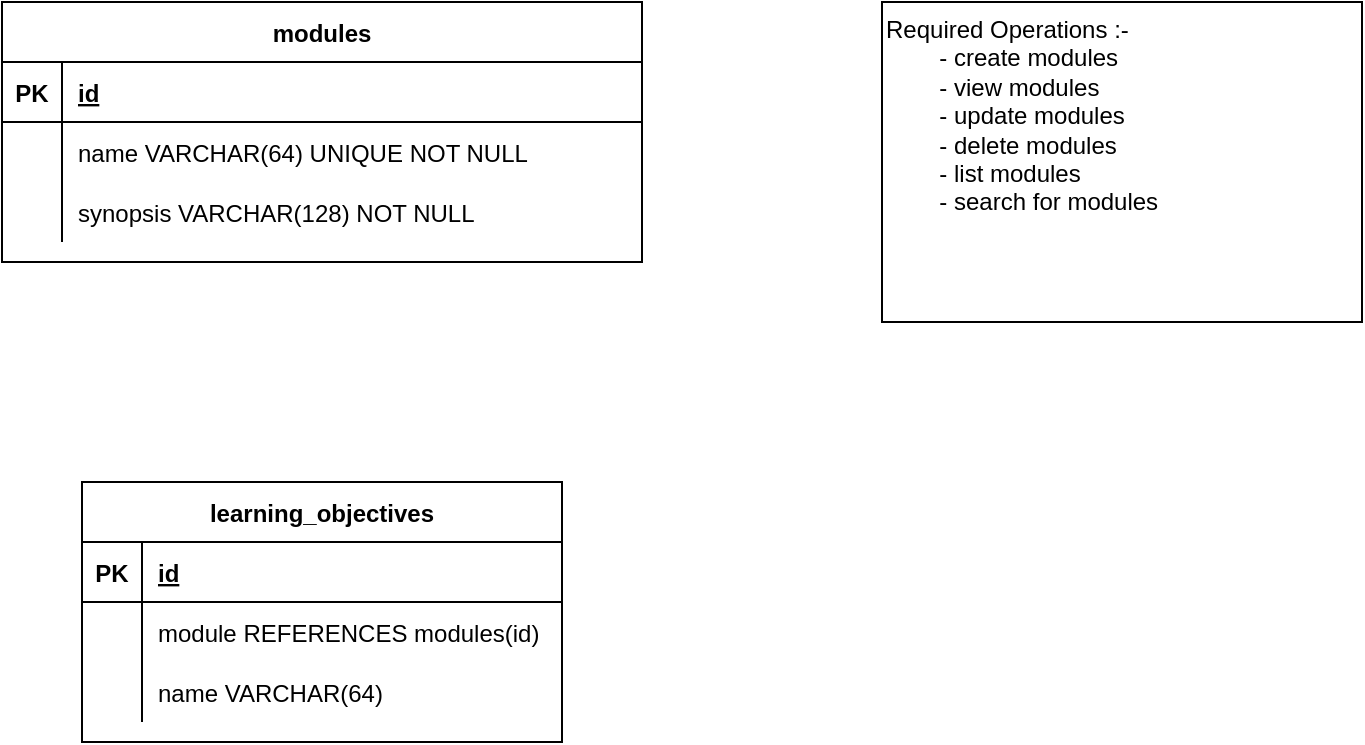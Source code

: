<mxfile version="16.4.0" type="device" pages="2"><diagram id="noi5Hc4cT6PI40213Q6K" name="Page-1"><mxGraphModel dx="836" dy="714" grid="1" gridSize="10" guides="1" tooltips="1" connect="1" arrows="1" fold="1" page="1" pageScale="1" pageWidth="850" pageHeight="1100" math="0" shadow="0"><root><mxCell id="0"/><mxCell id="1" parent="0"/><mxCell id="DAC8Xry6wtXN4lWNPhA7-1" value="modules" style="shape=table;startSize=30;container=1;collapsible=1;childLayout=tableLayout;fixedRows=1;rowLines=0;fontStyle=1;align=center;resizeLast=1;" parent="1" vertex="1"><mxGeometry x="40" y="80" width="320" height="130" as="geometry"/></mxCell><mxCell id="DAC8Xry6wtXN4lWNPhA7-2" value="" style="shape=tableRow;horizontal=0;startSize=0;swimlaneHead=0;swimlaneBody=0;fillColor=none;collapsible=0;dropTarget=0;points=[[0,0.5],[1,0.5]];portConstraint=eastwest;top=0;left=0;right=0;bottom=1;" parent="DAC8Xry6wtXN4lWNPhA7-1" vertex="1"><mxGeometry y="30" width="320" height="30" as="geometry"/></mxCell><mxCell id="DAC8Xry6wtXN4lWNPhA7-3" value="PK" style="shape=partialRectangle;connectable=0;fillColor=none;top=0;left=0;bottom=0;right=0;fontStyle=1;overflow=hidden;" parent="DAC8Xry6wtXN4lWNPhA7-2" vertex="1"><mxGeometry width="30" height="30" as="geometry"><mxRectangle width="30" height="30" as="alternateBounds"/></mxGeometry></mxCell><mxCell id="DAC8Xry6wtXN4lWNPhA7-4" value="id" style="shape=partialRectangle;connectable=0;fillColor=none;top=0;left=0;bottom=0;right=0;align=left;spacingLeft=6;fontStyle=5;overflow=hidden;" parent="DAC8Xry6wtXN4lWNPhA7-2" vertex="1"><mxGeometry x="30" width="290" height="30" as="geometry"><mxRectangle width="290" height="30" as="alternateBounds"/></mxGeometry></mxCell><mxCell id="DAC8Xry6wtXN4lWNPhA7-5" value="" style="shape=tableRow;horizontal=0;startSize=0;swimlaneHead=0;swimlaneBody=0;fillColor=none;collapsible=0;dropTarget=0;points=[[0,0.5],[1,0.5]];portConstraint=eastwest;top=0;left=0;right=0;bottom=0;" parent="DAC8Xry6wtXN4lWNPhA7-1" vertex="1"><mxGeometry y="60" width="320" height="30" as="geometry"/></mxCell><mxCell id="DAC8Xry6wtXN4lWNPhA7-6" value="" style="shape=partialRectangle;connectable=0;fillColor=none;top=0;left=0;bottom=0;right=0;editable=1;overflow=hidden;" parent="DAC8Xry6wtXN4lWNPhA7-5" vertex="1"><mxGeometry width="30" height="30" as="geometry"><mxRectangle width="30" height="30" as="alternateBounds"/></mxGeometry></mxCell><mxCell id="DAC8Xry6wtXN4lWNPhA7-7" value="name VARCHAR(64) UNIQUE NOT NULL" style="shape=partialRectangle;connectable=0;fillColor=none;top=0;left=0;bottom=0;right=0;align=left;spacingLeft=6;overflow=hidden;" parent="DAC8Xry6wtXN4lWNPhA7-5" vertex="1"><mxGeometry x="30" width="290" height="30" as="geometry"><mxRectangle width="290" height="30" as="alternateBounds"/></mxGeometry></mxCell><mxCell id="DAC8Xry6wtXN4lWNPhA7-8" value="" style="shape=tableRow;horizontal=0;startSize=0;swimlaneHead=0;swimlaneBody=0;fillColor=none;collapsible=0;dropTarget=0;points=[[0,0.5],[1,0.5]];portConstraint=eastwest;top=0;left=0;right=0;bottom=0;" parent="DAC8Xry6wtXN4lWNPhA7-1" vertex="1"><mxGeometry y="90" width="320" height="30" as="geometry"/></mxCell><mxCell id="DAC8Xry6wtXN4lWNPhA7-9" value="" style="shape=partialRectangle;connectable=0;fillColor=none;top=0;left=0;bottom=0;right=0;editable=1;overflow=hidden;" parent="DAC8Xry6wtXN4lWNPhA7-8" vertex="1"><mxGeometry width="30" height="30" as="geometry"><mxRectangle width="30" height="30" as="alternateBounds"/></mxGeometry></mxCell><mxCell id="DAC8Xry6wtXN4lWNPhA7-10" value="synopsis VARCHAR(128) NOT NULL" style="shape=partialRectangle;connectable=0;fillColor=none;top=0;left=0;bottom=0;right=0;align=left;spacingLeft=6;overflow=hidden;" parent="DAC8Xry6wtXN4lWNPhA7-8" vertex="1"><mxGeometry x="30" width="290" height="30" as="geometry"><mxRectangle width="290" height="30" as="alternateBounds"/></mxGeometry></mxCell><mxCell id="DAC8Xry6wtXN4lWNPhA7-17" value="learning_objectives" style="shape=table;startSize=30;container=1;collapsible=1;childLayout=tableLayout;fixedRows=1;rowLines=0;fontStyle=1;align=center;resizeLast=1;" parent="1" vertex="1"><mxGeometry x="80" y="320" width="240" height="130" as="geometry"/></mxCell><mxCell id="DAC8Xry6wtXN4lWNPhA7-18" value="" style="shape=tableRow;horizontal=0;startSize=0;swimlaneHead=0;swimlaneBody=0;fillColor=none;collapsible=0;dropTarget=0;points=[[0,0.5],[1,0.5]];portConstraint=eastwest;top=0;left=0;right=0;bottom=1;" parent="DAC8Xry6wtXN4lWNPhA7-17" vertex="1"><mxGeometry y="30" width="240" height="30" as="geometry"/></mxCell><mxCell id="DAC8Xry6wtXN4lWNPhA7-19" value="PK" style="shape=partialRectangle;connectable=0;fillColor=none;top=0;left=0;bottom=0;right=0;fontStyle=1;overflow=hidden;" parent="DAC8Xry6wtXN4lWNPhA7-18" vertex="1"><mxGeometry width="30" height="30" as="geometry"><mxRectangle width="30" height="30" as="alternateBounds"/></mxGeometry></mxCell><mxCell id="DAC8Xry6wtXN4lWNPhA7-20" value="id" style="shape=partialRectangle;connectable=0;fillColor=none;top=0;left=0;bottom=0;right=0;align=left;spacingLeft=6;fontStyle=5;overflow=hidden;" parent="DAC8Xry6wtXN4lWNPhA7-18" vertex="1"><mxGeometry x="30" width="210" height="30" as="geometry"><mxRectangle width="210" height="30" as="alternateBounds"/></mxGeometry></mxCell><mxCell id="DAC8Xry6wtXN4lWNPhA7-21" value="" style="shape=tableRow;horizontal=0;startSize=0;swimlaneHead=0;swimlaneBody=0;fillColor=none;collapsible=0;dropTarget=0;points=[[0,0.5],[1,0.5]];portConstraint=eastwest;top=0;left=0;right=0;bottom=0;" parent="DAC8Xry6wtXN4lWNPhA7-17" vertex="1"><mxGeometry y="60" width="240" height="30" as="geometry"/></mxCell><mxCell id="DAC8Xry6wtXN4lWNPhA7-22" value="" style="shape=partialRectangle;connectable=0;fillColor=none;top=0;left=0;bottom=0;right=0;editable=1;overflow=hidden;" parent="DAC8Xry6wtXN4lWNPhA7-21" vertex="1"><mxGeometry width="30" height="30" as="geometry"><mxRectangle width="30" height="30" as="alternateBounds"/></mxGeometry></mxCell><mxCell id="DAC8Xry6wtXN4lWNPhA7-23" value="module REFERENCES modules(id)" style="shape=partialRectangle;connectable=0;fillColor=none;top=0;left=0;bottom=0;right=0;align=left;spacingLeft=6;overflow=hidden;" parent="DAC8Xry6wtXN4lWNPhA7-21" vertex="1"><mxGeometry x="30" width="210" height="30" as="geometry"><mxRectangle width="210" height="30" as="alternateBounds"/></mxGeometry></mxCell><mxCell id="DAC8Xry6wtXN4lWNPhA7-24" value="" style="shape=tableRow;horizontal=0;startSize=0;swimlaneHead=0;swimlaneBody=0;fillColor=none;collapsible=0;dropTarget=0;points=[[0,0.5],[1,0.5]];portConstraint=eastwest;top=0;left=0;right=0;bottom=0;" parent="DAC8Xry6wtXN4lWNPhA7-17" vertex="1"><mxGeometry y="90" width="240" height="30" as="geometry"/></mxCell><mxCell id="DAC8Xry6wtXN4lWNPhA7-25" value="" style="shape=partialRectangle;connectable=0;fillColor=none;top=0;left=0;bottom=0;right=0;editable=1;overflow=hidden;" parent="DAC8Xry6wtXN4lWNPhA7-24" vertex="1"><mxGeometry width="30" height="30" as="geometry"><mxRectangle width="30" height="30" as="alternateBounds"/></mxGeometry></mxCell><mxCell id="DAC8Xry6wtXN4lWNPhA7-26" value="name VARCHAR(64)" style="shape=partialRectangle;connectable=0;fillColor=none;top=0;left=0;bottom=0;right=0;align=left;spacingLeft=6;overflow=hidden;" parent="DAC8Xry6wtXN4lWNPhA7-24" vertex="1"><mxGeometry x="30" width="210" height="30" as="geometry"><mxRectangle width="210" height="30" as="alternateBounds"/></mxGeometry></mxCell><mxCell id="DAC8Xry6wtXN4lWNPhA7-30" value="Required Operations :-&lt;br&gt;&lt;span style=&quot;white-space: pre&quot;&gt;&#9;&lt;/span&gt;- create modules&lt;br&gt;&lt;span style=&quot;white-space: pre&quot;&gt;&#9;&lt;/span&gt;- view modules&lt;br&gt;&lt;span style=&quot;white-space: pre&quot;&gt;&#9;&lt;/span&gt;- update modules&lt;br&gt;&lt;span style=&quot;white-space: pre&quot;&gt;&#9;&lt;/span&gt;- delete modules&lt;br&gt;&lt;span style=&quot;white-space: pre&quot;&gt;&#9;&lt;/span&gt;- list modules&lt;br&gt;&lt;span style=&quot;white-space: pre&quot;&gt;&#9;&lt;/span&gt;- search for modules" style="text;html=1;strokeColor=default;fillColor=none;align=left;verticalAlign=top;whiteSpace=wrap;rounded=0;" parent="1" vertex="1"><mxGeometry x="480" y="80" width="240" height="160" as="geometry"/></mxCell></root></mxGraphModel></diagram><diagram id="zWq31R19leCG4tWrl8FM" name="Page-2"><mxGraphModel dx="836" dy="714" grid="1" gridSize="10" guides="1" tooltips="1" connect="1" arrows="1" fold="1" page="1" pageScale="1" pageWidth="850" pageHeight="1100" math="0" shadow="0"><root><mxCell id="Yv804lj3e7Udtm9tsrhp-0"/><mxCell id="Yv804lj3e7Udtm9tsrhp-1" parent="Yv804lj3e7Udtm9tsrhp-0"/><mxCell id="Yv804lj3e7Udtm9tsrhp-2" value="System Architecture" style="text;html=1;strokeColor=default;fillColor=none;align=center;verticalAlign=middle;whiteSpace=wrap;rounded=0;" vertex="1" parent="Yv804lj3e7Udtm9tsrhp-1"><mxGeometry x="40" y="40" width="450" height="30" as="geometry"/></mxCell><mxCell id="Yv804lj3e7Udtm9tsrhp-8" style="edgeStyle=none;rounded=0;orthogonalLoop=1;jettySize=auto;html=1;entryX=0.611;entryY=0.991;entryDx=0;entryDy=0;entryPerimeter=0;" edge="1" parent="Yv804lj3e7Udtm9tsrhp-1" source="Yv804lj3e7Udtm9tsrhp-3" target="Yv804lj3e7Udtm9tsrhp-4"><mxGeometry relative="1" as="geometry"/></mxCell><mxCell id="Yv804lj3e7Udtm9tsrhp-3" value="modules db" style="shape=cylinder3;whiteSpace=wrap;html=1;boundedLbl=1;backgroundOutline=1;size=15;strokeColor=default;" vertex="1" parent="Yv804lj3e7Udtm9tsrhp-1"><mxGeometry x="310" y="520" width="140" height="130" as="geometry"/></mxCell><mxCell id="Yv804lj3e7Udtm9tsrhp-7" style="rounded=0;orthogonalLoop=1;jettySize=auto;html=1;exitX=0.396;exitY=0.961;exitDx=0;exitDy=0;exitPerimeter=0;" edge="1" parent="Yv804lj3e7Udtm9tsrhp-1" source="Yv804lj3e7Udtm9tsrhp-4"><mxGeometry relative="1" as="geometry"><mxPoint x="344" y="520" as="targetPoint"/></mxGeometry></mxCell><mxCell id="Yv804lj3e7Udtm9tsrhp-9" style="edgeStyle=none;rounded=0;orthogonalLoop=1;jettySize=auto;html=1;entryX=0.575;entryY=1.001;entryDx=0;entryDy=0;entryPerimeter=0;" edge="1" parent="Yv804lj3e7Udtm9tsrhp-1" source="Yv804lj3e7Udtm9tsrhp-4" target="Yv804lj3e7Udtm9tsrhp-6"><mxGeometry relative="1" as="geometry"><mxPoint x="360" y="300" as="targetPoint"/></mxGeometry></mxCell><mxCell id="Yv804lj3e7Udtm9tsrhp-4" value="microservice" style="rounded=0;whiteSpace=wrap;html=1;strokeColor=default;" vertex="1" parent="Yv804lj3e7Udtm9tsrhp-1"><mxGeometry x="270" y="380" width="180" height="60" as="geometry"/></mxCell><mxCell id="Yv804lj3e7Udtm9tsrhp-10" style="edgeStyle=none;rounded=0;orthogonalLoop=1;jettySize=auto;html=1;entryX=0.25;entryY=0;entryDx=0;entryDy=0;exitX=0.25;exitY=1;exitDx=0;exitDy=0;" edge="1" parent="Yv804lj3e7Udtm9tsrhp-1" source="Yv804lj3e7Udtm9tsrhp-6" target="Yv804lj3e7Udtm9tsrhp-4"><mxGeometry relative="1" as="geometry"/></mxCell><mxCell id="Yv804lj3e7Udtm9tsrhp-6" value="client" style="whiteSpace=wrap;html=1;aspect=fixed;strokeColor=default;" vertex="1" parent="Yv804lj3e7Udtm9tsrhp-1"><mxGeometry x="280" y="150" width="140" height="140" as="geometry"/></mxCell><mxCell id="Yv804lj3e7Udtm9tsrhp-11" value="&lt;b&gt;Client&lt;/b&gt;&lt;br&gt;&lt;br&gt;Has the following roles&lt;br&gt;&lt;span&gt;&#9;&lt;/span&gt;&lt;blockquote style=&quot;margin: 0 0 0 40px ; border: none ; padding: 0px&quot;&gt;- create modules&lt;br&gt;- view modules&lt;br&gt;- update modules&lt;br&gt;- delete modules&lt;br&gt;- list modules&lt;br&gt;- search for modules&lt;/blockquote&gt;" style="text;html=1;strokeColor=default;fillColor=none;align=left;verticalAlign=top;whiteSpace=wrap;rounded=0;" vertex="1" parent="Yv804lj3e7Udtm9tsrhp-1"><mxGeometry x="480" y="120" width="260" height="160" as="geometry"/></mxCell></root></mxGraphModel></diagram></mxfile>